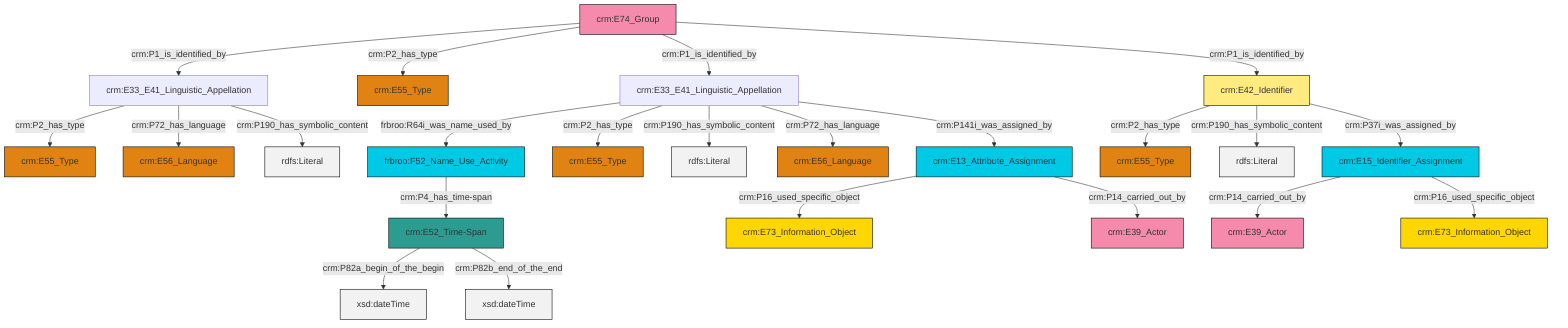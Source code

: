 graph TD
classDef Literal fill:#f2f2f2,stroke:#000000;
classDef CRM_Entity fill:#FFFFFF,stroke:#000000;
classDef Temporal_Entity fill:#00C9E6, stroke:#000000;
classDef Type fill:#E18312, stroke:#000000;
classDef Time-Span fill:#2C9C91, stroke:#000000;
classDef Appellation fill:#FFEB7F, stroke:#000000;
classDef Place fill:#008836, stroke:#000000;
classDef Persistent_Item fill:#B266B2, stroke:#000000;
classDef Conceptual_Object fill:#FFD700, stroke:#000000;
classDef Physical_Thing fill:#D2B48C, stroke:#000000;
classDef Actor fill:#f58aad, stroke:#000000;
classDef PC_Classes fill:#4ce600, stroke:#000000;
classDef Multi fill:#cccccc,stroke:#000000;

6["crm:E74_Group"]:::Actor -->|crm:P1_is_identified_by| 7["crm:E33_E41_Linguistic_Appellation"]:::Default
8["crm:E33_E41_Linguistic_Appellation"]:::Default -->|frbroo:R64i_was_name_used_by| 9["frbroo:F52_Name_Use_Activity"]:::Temporal_Entity
6["crm:E74_Group"]:::Actor -->|crm:P2_has_type| 15["crm:E55_Type"]:::Type
6["crm:E74_Group"]:::Actor -->|crm:P1_is_identified_by| 8["crm:E33_E41_Linguistic_Appellation"]:::Default
7["crm:E33_E41_Linguistic_Appellation"]:::Default -->|crm:P2_has_type| 2["crm:E55_Type"]:::Type
11["crm:E13_Attribute_Assignment"]:::Temporal_Entity -->|crm:P16_used_specific_object| 4["crm:E73_Information_Object"]:::Conceptual_Object
7["crm:E33_E41_Linguistic_Appellation"]:::Default -->|crm:P72_has_language| 29["crm:E56_Language"]:::Type
22["crm:E52_Time-Span"]:::Time-Span -->|crm:P82a_begin_of_the_begin| 30[xsd:dateTime]:::Literal
8["crm:E33_E41_Linguistic_Appellation"]:::Default -->|crm:P2_has_type| 27["crm:E55_Type"]:::Type
7["crm:E33_E41_Linguistic_Appellation"]:::Default -->|crm:P190_has_symbolic_content| 32[rdfs:Literal]:::Literal
9["frbroo:F52_Name_Use_Activity"]:::Temporal_Entity -->|crm:P4_has_time-span| 22["crm:E52_Time-Span"]:::Time-Span
8["crm:E33_E41_Linguistic_Appellation"]:::Default -->|crm:P190_has_symbolic_content| 35[rdfs:Literal]:::Literal
18["crm:E42_Identifier"]:::Appellation -->|crm:P2_has_type| 13["crm:E55_Type"]:::Type
20["crm:E15_Identifier_Assignment"]:::Temporal_Entity -->|crm:P14_carried_out_by| 33["crm:E39_Actor"]:::Actor
8["crm:E33_E41_Linguistic_Appellation"]:::Default -->|crm:P72_has_language| 16["crm:E56_Language"]:::Type
8["crm:E33_E41_Linguistic_Appellation"]:::Default -->|crm:P141i_was_assigned_by| 11["crm:E13_Attribute_Assignment"]:::Temporal_Entity
18["crm:E42_Identifier"]:::Appellation -->|crm:P190_has_symbolic_content| 36[rdfs:Literal]:::Literal
18["crm:E42_Identifier"]:::Appellation -->|crm:P37i_was_assigned_by| 20["crm:E15_Identifier_Assignment"]:::Temporal_Entity
20["crm:E15_Identifier_Assignment"]:::Temporal_Entity -->|crm:P16_used_specific_object| 37["crm:E73_Information_Object"]:::Conceptual_Object
22["crm:E52_Time-Span"]:::Time-Span -->|crm:P82b_end_of_the_end| 39[xsd:dateTime]:::Literal
11["crm:E13_Attribute_Assignment"]:::Temporal_Entity -->|crm:P14_carried_out_by| 0["crm:E39_Actor"]:::Actor
6["crm:E74_Group"]:::Actor -->|crm:P1_is_identified_by| 18["crm:E42_Identifier"]:::Appellation
